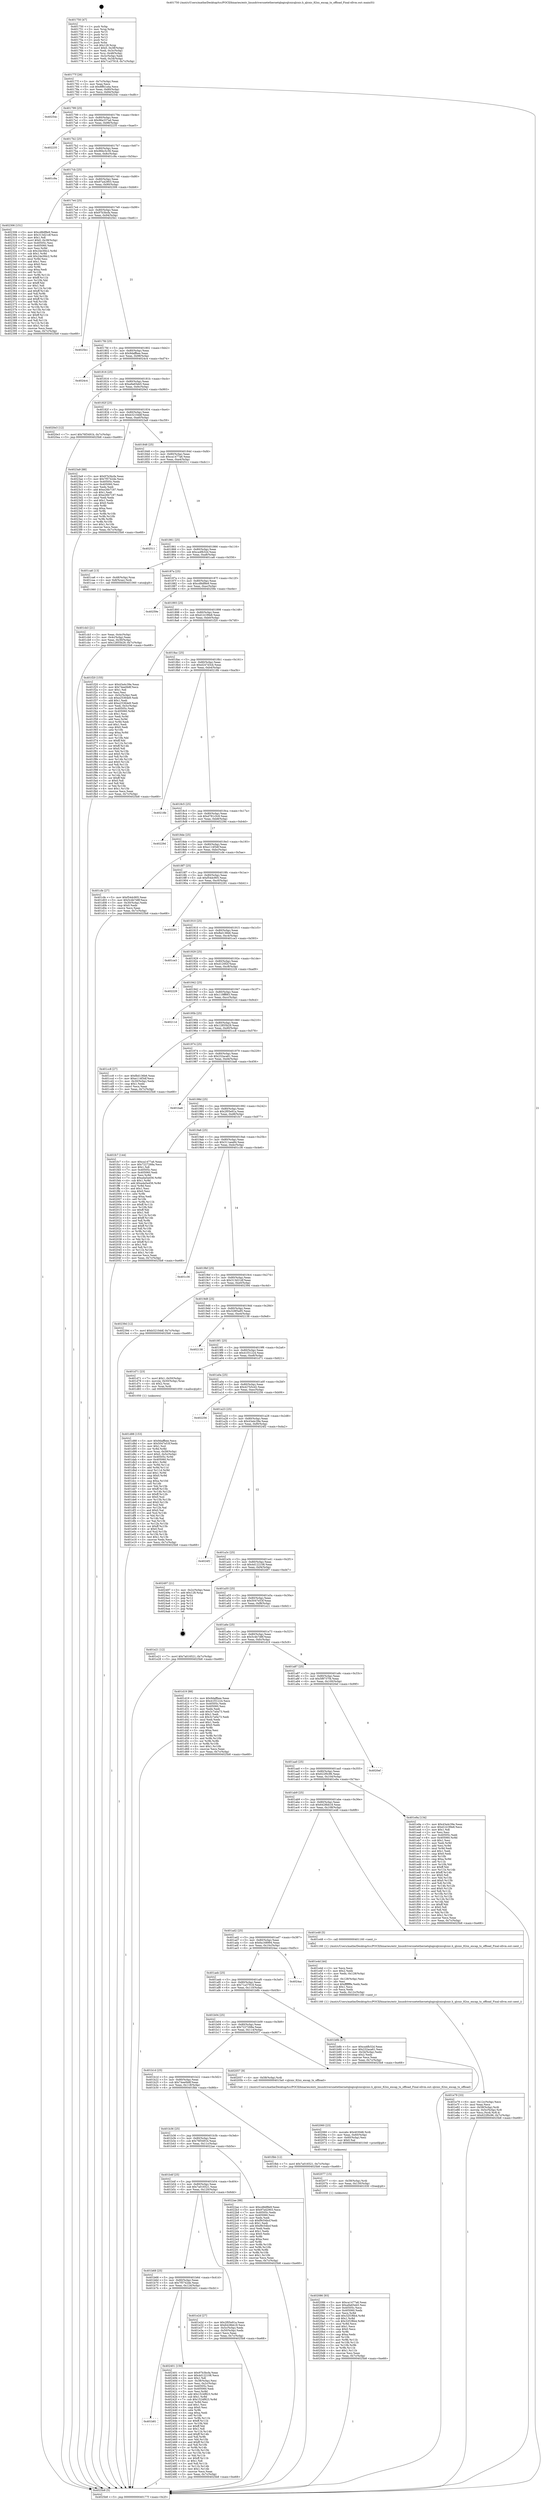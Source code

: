 digraph "0x401750" {
  label = "0x401750 (/mnt/c/Users/mathe/Desktop/tcc/POCII/binaries/extr_linuxdriversnetethernetqlogicqlcnicqlcnic.h_qlcnic_82xx_encap_tx_offload_Final-ollvm.out::main(0))"
  labelloc = "t"
  node[shape=record]

  Entry [label="",width=0.3,height=0.3,shape=circle,fillcolor=black,style=filled]
  "0x40177f" [label="{
     0x40177f [26]\l
     | [instrs]\l
     &nbsp;&nbsp;0x40177f \<+3\>: mov -0x7c(%rbp),%eax\l
     &nbsp;&nbsp;0x401782 \<+2\>: mov %eax,%ecx\l
     &nbsp;&nbsp;0x401784 \<+6\>: sub $0x8ff41a4a,%ecx\l
     &nbsp;&nbsp;0x40178a \<+3\>: mov %eax,-0x80(%rbp)\l
     &nbsp;&nbsp;0x40178d \<+6\>: mov %ecx,-0x84(%rbp)\l
     &nbsp;&nbsp;0x401793 \<+6\>: je 000000000040254c \<main+0xdfc\>\l
  }"]
  "0x40254c" [label="{
     0x40254c\l
  }", style=dashed]
  "0x401799" [label="{
     0x401799 [25]\l
     | [instrs]\l
     &nbsp;&nbsp;0x401799 \<+5\>: jmp 000000000040179e \<main+0x4e\>\l
     &nbsp;&nbsp;0x40179e \<+3\>: mov -0x80(%rbp),%eax\l
     &nbsp;&nbsp;0x4017a1 \<+5\>: sub $0x96a337ad,%eax\l
     &nbsp;&nbsp;0x4017a6 \<+6\>: mov %eax,-0x88(%rbp)\l
     &nbsp;&nbsp;0x4017ac \<+6\>: je 0000000000402235 \<main+0xae5\>\l
  }"]
  Exit [label="",width=0.3,height=0.3,shape=circle,fillcolor=black,style=filled,peripheries=2]
  "0x402235" [label="{
     0x402235\l
  }", style=dashed]
  "0x4017b2" [label="{
     0x4017b2 [25]\l
     | [instrs]\l
     &nbsp;&nbsp;0x4017b2 \<+5\>: jmp 00000000004017b7 \<main+0x67\>\l
     &nbsp;&nbsp;0x4017b7 \<+3\>: mov -0x80(%rbp),%eax\l
     &nbsp;&nbsp;0x4017ba \<+5\>: sub $0x96bc5c56,%eax\l
     &nbsp;&nbsp;0x4017bf \<+6\>: mov %eax,-0x8c(%rbp)\l
     &nbsp;&nbsp;0x4017c5 \<+6\>: je 0000000000401c9a \<main+0x54a\>\l
  }"]
  "0x401b81" [label="{
     0x401b81\l
  }", style=dashed]
  "0x401c9a" [label="{
     0x401c9a\l
  }", style=dashed]
  "0x4017cb" [label="{
     0x4017cb [25]\l
     | [instrs]\l
     &nbsp;&nbsp;0x4017cb \<+5\>: jmp 00000000004017d0 \<main+0x80\>\l
     &nbsp;&nbsp;0x4017d0 \<+3\>: mov -0x80(%rbp),%eax\l
     &nbsp;&nbsp;0x4017d3 \<+5\>: sub $0x97a42903,%eax\l
     &nbsp;&nbsp;0x4017d8 \<+6\>: mov %eax,-0x90(%rbp)\l
     &nbsp;&nbsp;0x4017de \<+6\>: je 0000000000402306 \<main+0xbb6\>\l
  }"]
  "0x402401" [label="{
     0x402401 [150]\l
     | [instrs]\l
     &nbsp;&nbsp;0x402401 \<+5\>: mov $0x97b3bcfa,%eax\l
     &nbsp;&nbsp;0x402406 \<+5\>: mov $0x4d122108,%ecx\l
     &nbsp;&nbsp;0x40240b \<+2\>: mov $0x1,%dl\l
     &nbsp;&nbsp;0x40240d \<+3\>: mov -0x38(%rbp),%esi\l
     &nbsp;&nbsp;0x402410 \<+3\>: mov %esi,-0x2c(%rbp)\l
     &nbsp;&nbsp;0x402413 \<+7\>: mov 0x40505c,%esi\l
     &nbsp;&nbsp;0x40241a \<+7\>: mov 0x405060,%edi\l
     &nbsp;&nbsp;0x402421 \<+3\>: mov %esi,%r8d\l
     &nbsp;&nbsp;0x402424 \<+7\>: add $0x1524f823,%r8d\l
     &nbsp;&nbsp;0x40242b \<+4\>: sub $0x1,%r8d\l
     &nbsp;&nbsp;0x40242f \<+7\>: sub $0x1524f823,%r8d\l
     &nbsp;&nbsp;0x402436 \<+4\>: imul %r8d,%esi\l
     &nbsp;&nbsp;0x40243a \<+3\>: and $0x1,%esi\l
     &nbsp;&nbsp;0x40243d \<+3\>: cmp $0x0,%esi\l
     &nbsp;&nbsp;0x402440 \<+4\>: sete %r9b\l
     &nbsp;&nbsp;0x402444 \<+3\>: cmp $0xa,%edi\l
     &nbsp;&nbsp;0x402447 \<+4\>: setl %r10b\l
     &nbsp;&nbsp;0x40244b \<+3\>: mov %r9b,%r11b\l
     &nbsp;&nbsp;0x40244e \<+4\>: xor $0xff,%r11b\l
     &nbsp;&nbsp;0x402452 \<+3\>: mov %r10b,%bl\l
     &nbsp;&nbsp;0x402455 \<+3\>: xor $0xff,%bl\l
     &nbsp;&nbsp;0x402458 \<+3\>: xor $0x1,%dl\l
     &nbsp;&nbsp;0x40245b \<+3\>: mov %r11b,%r14b\l
     &nbsp;&nbsp;0x40245e \<+4\>: and $0xff,%r14b\l
     &nbsp;&nbsp;0x402462 \<+3\>: and %dl,%r9b\l
     &nbsp;&nbsp;0x402465 \<+3\>: mov %bl,%r15b\l
     &nbsp;&nbsp;0x402468 \<+4\>: and $0xff,%r15b\l
     &nbsp;&nbsp;0x40246c \<+3\>: and %dl,%r10b\l
     &nbsp;&nbsp;0x40246f \<+3\>: or %r9b,%r14b\l
     &nbsp;&nbsp;0x402472 \<+3\>: or %r10b,%r15b\l
     &nbsp;&nbsp;0x402475 \<+3\>: xor %r15b,%r14b\l
     &nbsp;&nbsp;0x402478 \<+3\>: or %bl,%r11b\l
     &nbsp;&nbsp;0x40247b \<+4\>: xor $0xff,%r11b\l
     &nbsp;&nbsp;0x40247f \<+3\>: or $0x1,%dl\l
     &nbsp;&nbsp;0x402482 \<+3\>: and %dl,%r11b\l
     &nbsp;&nbsp;0x402485 \<+3\>: or %r11b,%r14b\l
     &nbsp;&nbsp;0x402488 \<+4\>: test $0x1,%r14b\l
     &nbsp;&nbsp;0x40248c \<+3\>: cmovne %ecx,%eax\l
     &nbsp;&nbsp;0x40248f \<+3\>: mov %eax,-0x7c(%rbp)\l
     &nbsp;&nbsp;0x402492 \<+5\>: jmp 00000000004025b8 \<main+0xe68\>\l
  }"]
  "0x402306" [label="{
     0x402306 [151]\l
     | [instrs]\l
     &nbsp;&nbsp;0x402306 \<+5\>: mov $0xcd8df8e9,%eax\l
     &nbsp;&nbsp;0x40230b \<+5\>: mov $0x313d21df,%ecx\l
     &nbsp;&nbsp;0x402310 \<+2\>: mov $0x1,%dl\l
     &nbsp;&nbsp;0x402312 \<+7\>: movl $0x0,-0x38(%rbp)\l
     &nbsp;&nbsp;0x402319 \<+7\>: mov 0x40505c,%esi\l
     &nbsp;&nbsp;0x402320 \<+7\>: mov 0x405060,%edi\l
     &nbsp;&nbsp;0x402327 \<+3\>: mov %esi,%r8d\l
     &nbsp;&nbsp;0x40232a \<+7\>: sub $0x24e3fdc2,%r8d\l
     &nbsp;&nbsp;0x402331 \<+4\>: sub $0x1,%r8d\l
     &nbsp;&nbsp;0x402335 \<+7\>: add $0x24e3fdc2,%r8d\l
     &nbsp;&nbsp;0x40233c \<+4\>: imul %r8d,%esi\l
     &nbsp;&nbsp;0x402340 \<+3\>: and $0x1,%esi\l
     &nbsp;&nbsp;0x402343 \<+3\>: cmp $0x0,%esi\l
     &nbsp;&nbsp;0x402346 \<+4\>: sete %r9b\l
     &nbsp;&nbsp;0x40234a \<+3\>: cmp $0xa,%edi\l
     &nbsp;&nbsp;0x40234d \<+4\>: setl %r10b\l
     &nbsp;&nbsp;0x402351 \<+3\>: mov %r9b,%r11b\l
     &nbsp;&nbsp;0x402354 \<+4\>: xor $0xff,%r11b\l
     &nbsp;&nbsp;0x402358 \<+3\>: mov %r10b,%bl\l
     &nbsp;&nbsp;0x40235b \<+3\>: xor $0xff,%bl\l
     &nbsp;&nbsp;0x40235e \<+3\>: xor $0x1,%dl\l
     &nbsp;&nbsp;0x402361 \<+3\>: mov %r11b,%r14b\l
     &nbsp;&nbsp;0x402364 \<+4\>: and $0xff,%r14b\l
     &nbsp;&nbsp;0x402368 \<+3\>: and %dl,%r9b\l
     &nbsp;&nbsp;0x40236b \<+3\>: mov %bl,%r15b\l
     &nbsp;&nbsp;0x40236e \<+4\>: and $0xff,%r15b\l
     &nbsp;&nbsp;0x402372 \<+3\>: and %dl,%r10b\l
     &nbsp;&nbsp;0x402375 \<+3\>: or %r9b,%r14b\l
     &nbsp;&nbsp;0x402378 \<+3\>: or %r10b,%r15b\l
     &nbsp;&nbsp;0x40237b \<+3\>: xor %r15b,%r14b\l
     &nbsp;&nbsp;0x40237e \<+3\>: or %bl,%r11b\l
     &nbsp;&nbsp;0x402381 \<+4\>: xor $0xff,%r11b\l
     &nbsp;&nbsp;0x402385 \<+3\>: or $0x1,%dl\l
     &nbsp;&nbsp;0x402388 \<+3\>: and %dl,%r11b\l
     &nbsp;&nbsp;0x40238b \<+3\>: or %r11b,%r14b\l
     &nbsp;&nbsp;0x40238e \<+4\>: test $0x1,%r14b\l
     &nbsp;&nbsp;0x402392 \<+3\>: cmovne %ecx,%eax\l
     &nbsp;&nbsp;0x402395 \<+3\>: mov %eax,-0x7c(%rbp)\l
     &nbsp;&nbsp;0x402398 \<+5\>: jmp 00000000004025b8 \<main+0xe68\>\l
  }"]
  "0x4017e4" [label="{
     0x4017e4 [25]\l
     | [instrs]\l
     &nbsp;&nbsp;0x4017e4 \<+5\>: jmp 00000000004017e9 \<main+0x99\>\l
     &nbsp;&nbsp;0x4017e9 \<+3\>: mov -0x80(%rbp),%eax\l
     &nbsp;&nbsp;0x4017ec \<+5\>: sub $0x97b3bcfa,%eax\l
     &nbsp;&nbsp;0x4017f1 \<+6\>: mov %eax,-0x94(%rbp)\l
     &nbsp;&nbsp;0x4017f7 \<+6\>: je 00000000004025b1 \<main+0xe61\>\l
  }"]
  "0x402086" [label="{
     0x402086 [93]\l
     | [instrs]\l
     &nbsp;&nbsp;0x402086 \<+5\>: mov $0xca1477a6,%eax\l
     &nbsp;&nbsp;0x40208b \<+5\>: mov $0xa9a65eb5,%esi\l
     &nbsp;&nbsp;0x402090 \<+7\>: mov 0x40505c,%ecx\l
     &nbsp;&nbsp;0x402097 \<+7\>: mov 0x405060,%edx\l
     &nbsp;&nbsp;0x40209e \<+3\>: mov %ecx,%r8d\l
     &nbsp;&nbsp;0x4020a1 \<+7\>: add $0x32f1f6b4,%r8d\l
     &nbsp;&nbsp;0x4020a8 \<+4\>: sub $0x1,%r8d\l
     &nbsp;&nbsp;0x4020ac \<+7\>: sub $0x32f1f6b4,%r8d\l
     &nbsp;&nbsp;0x4020b3 \<+4\>: imul %r8d,%ecx\l
     &nbsp;&nbsp;0x4020b7 \<+3\>: and $0x1,%ecx\l
     &nbsp;&nbsp;0x4020ba \<+3\>: cmp $0x0,%ecx\l
     &nbsp;&nbsp;0x4020bd \<+4\>: sete %r9b\l
     &nbsp;&nbsp;0x4020c1 \<+3\>: cmp $0xa,%edx\l
     &nbsp;&nbsp;0x4020c4 \<+4\>: setl %r10b\l
     &nbsp;&nbsp;0x4020c8 \<+3\>: mov %r9b,%r11b\l
     &nbsp;&nbsp;0x4020cb \<+3\>: and %r10b,%r11b\l
     &nbsp;&nbsp;0x4020ce \<+3\>: xor %r10b,%r9b\l
     &nbsp;&nbsp;0x4020d1 \<+3\>: or %r9b,%r11b\l
     &nbsp;&nbsp;0x4020d4 \<+4\>: test $0x1,%r11b\l
     &nbsp;&nbsp;0x4020d8 \<+3\>: cmovne %esi,%eax\l
     &nbsp;&nbsp;0x4020db \<+3\>: mov %eax,-0x7c(%rbp)\l
     &nbsp;&nbsp;0x4020de \<+5\>: jmp 00000000004025b8 \<main+0xe68\>\l
  }"]
  "0x4025b1" [label="{
     0x4025b1\l
  }", style=dashed]
  "0x4017fd" [label="{
     0x4017fd [25]\l
     | [instrs]\l
     &nbsp;&nbsp;0x4017fd \<+5\>: jmp 0000000000401802 \<main+0xb2\>\l
     &nbsp;&nbsp;0x401802 \<+3\>: mov -0x80(%rbp),%eax\l
     &nbsp;&nbsp;0x401805 \<+5\>: sub $0x9daffbee,%eax\l
     &nbsp;&nbsp;0x40180a \<+6\>: mov %eax,-0x98(%rbp)\l
     &nbsp;&nbsp;0x401810 \<+6\>: je 00000000004024c4 \<main+0xd74\>\l
  }"]
  "0x402077" [label="{
     0x402077 [15]\l
     | [instrs]\l
     &nbsp;&nbsp;0x402077 \<+4\>: mov -0x58(%rbp),%rdi\l
     &nbsp;&nbsp;0x40207b \<+6\>: mov %eax,-0x130(%rbp)\l
     &nbsp;&nbsp;0x402081 \<+5\>: call 0000000000401030 \<free@plt\>\l
     | [calls]\l
     &nbsp;&nbsp;0x401030 \{1\} (unknown)\l
  }"]
  "0x4024c4" [label="{
     0x4024c4\l
  }", style=dashed]
  "0x401816" [label="{
     0x401816 [25]\l
     | [instrs]\l
     &nbsp;&nbsp;0x401816 \<+5\>: jmp 000000000040181b \<main+0xcb\>\l
     &nbsp;&nbsp;0x40181b \<+3\>: mov -0x80(%rbp),%eax\l
     &nbsp;&nbsp;0x40181e \<+5\>: sub $0xa9a65eb5,%eax\l
     &nbsp;&nbsp;0x401823 \<+6\>: mov %eax,-0x9c(%rbp)\l
     &nbsp;&nbsp;0x401829 \<+6\>: je 00000000004020e3 \<main+0x993\>\l
  }"]
  "0x402060" [label="{
     0x402060 [23]\l
     | [instrs]\l
     &nbsp;&nbsp;0x402060 \<+10\>: movabs $0x4030d6,%rdi\l
     &nbsp;&nbsp;0x40206a \<+3\>: mov %eax,-0x60(%rbp)\l
     &nbsp;&nbsp;0x40206d \<+3\>: mov -0x60(%rbp),%esi\l
     &nbsp;&nbsp;0x402070 \<+2\>: mov $0x0,%al\l
     &nbsp;&nbsp;0x402072 \<+5\>: call 0000000000401040 \<printf@plt\>\l
     | [calls]\l
     &nbsp;&nbsp;0x401040 \{1\} (unknown)\l
  }"]
  "0x4020e3" [label="{
     0x4020e3 [12]\l
     | [instrs]\l
     &nbsp;&nbsp;0x4020e3 \<+7\>: movl $0x76f3491b,-0x7c(%rbp)\l
     &nbsp;&nbsp;0x4020ea \<+5\>: jmp 00000000004025b8 \<main+0xe68\>\l
  }"]
  "0x40182f" [label="{
     0x40182f [25]\l
     | [instrs]\l
     &nbsp;&nbsp;0x40182f \<+5\>: jmp 0000000000401834 \<main+0xe4\>\l
     &nbsp;&nbsp;0x401834 \<+3\>: mov -0x80(%rbp),%eax\l
     &nbsp;&nbsp;0x401837 \<+5\>: sub $0xb3210ddf,%eax\l
     &nbsp;&nbsp;0x40183c \<+6\>: mov %eax,-0xa0(%rbp)\l
     &nbsp;&nbsp;0x401842 \<+6\>: je 00000000004023a9 \<main+0xc59\>\l
  }"]
  "0x401e79" [label="{
     0x401e79 [33]\l
     | [instrs]\l
     &nbsp;&nbsp;0x401e79 \<+6\>: mov -0x12c(%rbp),%ecx\l
     &nbsp;&nbsp;0x401e7f \<+3\>: imul %eax,%ecx\l
     &nbsp;&nbsp;0x401e82 \<+4\>: mov -0x58(%rbp),%rdi\l
     &nbsp;&nbsp;0x401e86 \<+4\>: movslq -0x5c(%rbp),%r8\l
     &nbsp;&nbsp;0x401e8a \<+4\>: mov %ecx,(%rdi,%r8,4)\l
     &nbsp;&nbsp;0x401e8e \<+7\>: movl $0x622f0c96,-0x7c(%rbp)\l
     &nbsp;&nbsp;0x401e95 \<+5\>: jmp 00000000004025b8 \<main+0xe68\>\l
  }"]
  "0x4023a9" [label="{
     0x4023a9 [88]\l
     | [instrs]\l
     &nbsp;&nbsp;0x4023a9 \<+5\>: mov $0x97b3bcfa,%eax\l
     &nbsp;&nbsp;0x4023ae \<+5\>: mov $0x7f5742de,%ecx\l
     &nbsp;&nbsp;0x4023b3 \<+7\>: mov 0x40505c,%edx\l
     &nbsp;&nbsp;0x4023ba \<+7\>: mov 0x405060,%esi\l
     &nbsp;&nbsp;0x4023c1 \<+2\>: mov %edx,%edi\l
     &nbsp;&nbsp;0x4023c3 \<+6\>: add $0xe26b7187,%edi\l
     &nbsp;&nbsp;0x4023c9 \<+3\>: sub $0x1,%edi\l
     &nbsp;&nbsp;0x4023cc \<+6\>: sub $0xe26b7187,%edi\l
     &nbsp;&nbsp;0x4023d2 \<+3\>: imul %edi,%edx\l
     &nbsp;&nbsp;0x4023d5 \<+3\>: and $0x1,%edx\l
     &nbsp;&nbsp;0x4023d8 \<+3\>: cmp $0x0,%edx\l
     &nbsp;&nbsp;0x4023db \<+4\>: sete %r8b\l
     &nbsp;&nbsp;0x4023df \<+3\>: cmp $0xa,%esi\l
     &nbsp;&nbsp;0x4023e2 \<+4\>: setl %r9b\l
     &nbsp;&nbsp;0x4023e6 \<+3\>: mov %r8b,%r10b\l
     &nbsp;&nbsp;0x4023e9 \<+3\>: and %r9b,%r10b\l
     &nbsp;&nbsp;0x4023ec \<+3\>: xor %r9b,%r8b\l
     &nbsp;&nbsp;0x4023ef \<+3\>: or %r8b,%r10b\l
     &nbsp;&nbsp;0x4023f2 \<+4\>: test $0x1,%r10b\l
     &nbsp;&nbsp;0x4023f6 \<+3\>: cmovne %ecx,%eax\l
     &nbsp;&nbsp;0x4023f9 \<+3\>: mov %eax,-0x7c(%rbp)\l
     &nbsp;&nbsp;0x4023fc \<+5\>: jmp 00000000004025b8 \<main+0xe68\>\l
  }"]
  "0x401848" [label="{
     0x401848 [25]\l
     | [instrs]\l
     &nbsp;&nbsp;0x401848 \<+5\>: jmp 000000000040184d \<main+0xfd\>\l
     &nbsp;&nbsp;0x40184d \<+3\>: mov -0x80(%rbp),%eax\l
     &nbsp;&nbsp;0x401850 \<+5\>: sub $0xca1477a6,%eax\l
     &nbsp;&nbsp;0x401855 \<+6\>: mov %eax,-0xa4(%rbp)\l
     &nbsp;&nbsp;0x40185b \<+6\>: je 0000000000402511 \<main+0xdc1\>\l
  }"]
  "0x401e4d" [label="{
     0x401e4d [44]\l
     | [instrs]\l
     &nbsp;&nbsp;0x401e4d \<+2\>: xor %ecx,%ecx\l
     &nbsp;&nbsp;0x401e4f \<+5\>: mov $0x2,%edx\l
     &nbsp;&nbsp;0x401e54 \<+6\>: mov %edx,-0x128(%rbp)\l
     &nbsp;&nbsp;0x401e5a \<+1\>: cltd\l
     &nbsp;&nbsp;0x401e5b \<+6\>: mov -0x128(%rbp),%esi\l
     &nbsp;&nbsp;0x401e61 \<+2\>: idiv %esi\l
     &nbsp;&nbsp;0x401e63 \<+6\>: imul $0xfffffffe,%edx,%edx\l
     &nbsp;&nbsp;0x401e69 \<+3\>: sub $0x1,%ecx\l
     &nbsp;&nbsp;0x401e6c \<+2\>: sub %ecx,%edx\l
     &nbsp;&nbsp;0x401e6e \<+6\>: mov %edx,-0x12c(%rbp)\l
     &nbsp;&nbsp;0x401e74 \<+5\>: call 0000000000401160 \<next_i\>\l
     | [calls]\l
     &nbsp;&nbsp;0x401160 \{1\} (/mnt/c/Users/mathe/Desktop/tcc/POCII/binaries/extr_linuxdriversnetethernetqlogicqlcnicqlcnic.h_qlcnic_82xx_encap_tx_offload_Final-ollvm.out::next_i)\l
  }"]
  "0x402511" [label="{
     0x402511\l
  }", style=dashed]
  "0x401861" [label="{
     0x401861 [25]\l
     | [instrs]\l
     &nbsp;&nbsp;0x401861 \<+5\>: jmp 0000000000401866 \<main+0x116\>\l
     &nbsp;&nbsp;0x401866 \<+3\>: mov -0x80(%rbp),%eax\l
     &nbsp;&nbsp;0x401869 \<+5\>: sub $0xca4fb32d,%eax\l
     &nbsp;&nbsp;0x40186e \<+6\>: mov %eax,-0xa8(%rbp)\l
     &nbsp;&nbsp;0x401874 \<+6\>: je 0000000000401ca6 \<main+0x556\>\l
  }"]
  "0x401b68" [label="{
     0x401b68 [25]\l
     | [instrs]\l
     &nbsp;&nbsp;0x401b68 \<+5\>: jmp 0000000000401b6d \<main+0x41d\>\l
     &nbsp;&nbsp;0x401b6d \<+3\>: mov -0x80(%rbp),%eax\l
     &nbsp;&nbsp;0x401b70 \<+5\>: sub $0x7f5742de,%eax\l
     &nbsp;&nbsp;0x401b75 \<+6\>: mov %eax,-0x124(%rbp)\l
     &nbsp;&nbsp;0x401b7b \<+6\>: je 0000000000402401 \<main+0xcb1\>\l
  }"]
  "0x401ca6" [label="{
     0x401ca6 [13]\l
     | [instrs]\l
     &nbsp;&nbsp;0x401ca6 \<+4\>: mov -0x48(%rbp),%rax\l
     &nbsp;&nbsp;0x401caa \<+4\>: mov 0x8(%rax),%rdi\l
     &nbsp;&nbsp;0x401cae \<+5\>: call 0000000000401060 \<atoi@plt\>\l
     | [calls]\l
     &nbsp;&nbsp;0x401060 \{1\} (unknown)\l
  }"]
  "0x40187a" [label="{
     0x40187a [25]\l
     | [instrs]\l
     &nbsp;&nbsp;0x40187a \<+5\>: jmp 000000000040187f \<main+0x12f\>\l
     &nbsp;&nbsp;0x40187f \<+3\>: mov -0x80(%rbp),%eax\l
     &nbsp;&nbsp;0x401882 \<+5\>: sub $0xcd8df8e9,%eax\l
     &nbsp;&nbsp;0x401887 \<+6\>: mov %eax,-0xac(%rbp)\l
     &nbsp;&nbsp;0x40188d \<+6\>: je 000000000040259e \<main+0xe4e\>\l
  }"]
  "0x401e2d" [label="{
     0x401e2d [27]\l
     | [instrs]\l
     &nbsp;&nbsp;0x401e2d \<+5\>: mov $0x2f05e91a,%eax\l
     &nbsp;&nbsp;0x401e32 \<+5\>: mov $0x6428bb18,%ecx\l
     &nbsp;&nbsp;0x401e37 \<+3\>: mov -0x5c(%rbp),%edx\l
     &nbsp;&nbsp;0x401e3a \<+3\>: cmp -0x50(%rbp),%edx\l
     &nbsp;&nbsp;0x401e3d \<+3\>: cmovl %ecx,%eax\l
     &nbsp;&nbsp;0x401e40 \<+3\>: mov %eax,-0x7c(%rbp)\l
     &nbsp;&nbsp;0x401e43 \<+5\>: jmp 00000000004025b8 \<main+0xe68\>\l
  }"]
  "0x40259e" [label="{
     0x40259e\l
  }", style=dashed]
  "0x401893" [label="{
     0x401893 [25]\l
     | [instrs]\l
     &nbsp;&nbsp;0x401893 \<+5\>: jmp 0000000000401898 \<main+0x148\>\l
     &nbsp;&nbsp;0x401898 \<+3\>: mov -0x80(%rbp),%eax\l
     &nbsp;&nbsp;0x40189b \<+5\>: sub $0xd14199e8,%eax\l
     &nbsp;&nbsp;0x4018a0 \<+6\>: mov %eax,-0xb0(%rbp)\l
     &nbsp;&nbsp;0x4018a6 \<+6\>: je 0000000000401f20 \<main+0x7d0\>\l
  }"]
  "0x401b4f" [label="{
     0x401b4f [25]\l
     | [instrs]\l
     &nbsp;&nbsp;0x401b4f \<+5\>: jmp 0000000000401b54 \<main+0x404\>\l
     &nbsp;&nbsp;0x401b54 \<+3\>: mov -0x80(%rbp),%eax\l
     &nbsp;&nbsp;0x401b57 \<+5\>: sub $0x7a016521,%eax\l
     &nbsp;&nbsp;0x401b5c \<+6\>: mov %eax,-0x120(%rbp)\l
     &nbsp;&nbsp;0x401b62 \<+6\>: je 0000000000401e2d \<main+0x6dd\>\l
  }"]
  "0x401f20" [label="{
     0x401f20 [155]\l
     | [instrs]\l
     &nbsp;&nbsp;0x401f20 \<+5\>: mov $0x43a4c39e,%eax\l
     &nbsp;&nbsp;0x401f25 \<+5\>: mov $0x74ee0b8f,%ecx\l
     &nbsp;&nbsp;0x401f2a \<+2\>: mov $0x1,%dl\l
     &nbsp;&nbsp;0x401f2c \<+2\>: xor %esi,%esi\l
     &nbsp;&nbsp;0x401f2e \<+3\>: mov -0x5c(%rbp),%edi\l
     &nbsp;&nbsp;0x401f31 \<+6\>: sub $0xe25364e9,%edi\l
     &nbsp;&nbsp;0x401f37 \<+3\>: add $0x1,%edi\l
     &nbsp;&nbsp;0x401f3a \<+6\>: add $0xe25364e9,%edi\l
     &nbsp;&nbsp;0x401f40 \<+3\>: mov %edi,-0x5c(%rbp)\l
     &nbsp;&nbsp;0x401f43 \<+7\>: mov 0x40505c,%edi\l
     &nbsp;&nbsp;0x401f4a \<+8\>: mov 0x405060,%r8d\l
     &nbsp;&nbsp;0x401f52 \<+3\>: sub $0x1,%esi\l
     &nbsp;&nbsp;0x401f55 \<+3\>: mov %edi,%r9d\l
     &nbsp;&nbsp;0x401f58 \<+3\>: add %esi,%r9d\l
     &nbsp;&nbsp;0x401f5b \<+4\>: imul %r9d,%edi\l
     &nbsp;&nbsp;0x401f5f \<+3\>: and $0x1,%edi\l
     &nbsp;&nbsp;0x401f62 \<+3\>: cmp $0x0,%edi\l
     &nbsp;&nbsp;0x401f65 \<+4\>: sete %r10b\l
     &nbsp;&nbsp;0x401f69 \<+4\>: cmp $0xa,%r8d\l
     &nbsp;&nbsp;0x401f6d \<+4\>: setl %r11b\l
     &nbsp;&nbsp;0x401f71 \<+3\>: mov %r10b,%bl\l
     &nbsp;&nbsp;0x401f74 \<+3\>: xor $0xff,%bl\l
     &nbsp;&nbsp;0x401f77 \<+3\>: mov %r11b,%r14b\l
     &nbsp;&nbsp;0x401f7a \<+4\>: xor $0xff,%r14b\l
     &nbsp;&nbsp;0x401f7e \<+3\>: xor $0x0,%dl\l
     &nbsp;&nbsp;0x401f81 \<+3\>: mov %bl,%r15b\l
     &nbsp;&nbsp;0x401f84 \<+4\>: and $0x0,%r15b\l
     &nbsp;&nbsp;0x401f88 \<+3\>: and %dl,%r10b\l
     &nbsp;&nbsp;0x401f8b \<+3\>: mov %r14b,%r12b\l
     &nbsp;&nbsp;0x401f8e \<+4\>: and $0x0,%r12b\l
     &nbsp;&nbsp;0x401f92 \<+3\>: and %dl,%r11b\l
     &nbsp;&nbsp;0x401f95 \<+3\>: or %r10b,%r15b\l
     &nbsp;&nbsp;0x401f98 \<+3\>: or %r11b,%r12b\l
     &nbsp;&nbsp;0x401f9b \<+3\>: xor %r12b,%r15b\l
     &nbsp;&nbsp;0x401f9e \<+3\>: or %r14b,%bl\l
     &nbsp;&nbsp;0x401fa1 \<+3\>: xor $0xff,%bl\l
     &nbsp;&nbsp;0x401fa4 \<+3\>: or $0x0,%dl\l
     &nbsp;&nbsp;0x401fa7 \<+2\>: and %dl,%bl\l
     &nbsp;&nbsp;0x401fa9 \<+3\>: or %bl,%r15b\l
     &nbsp;&nbsp;0x401fac \<+4\>: test $0x1,%r15b\l
     &nbsp;&nbsp;0x401fb0 \<+3\>: cmovne %ecx,%eax\l
     &nbsp;&nbsp;0x401fb3 \<+3\>: mov %eax,-0x7c(%rbp)\l
     &nbsp;&nbsp;0x401fb6 \<+5\>: jmp 00000000004025b8 \<main+0xe68\>\l
  }"]
  "0x4018ac" [label="{
     0x4018ac [25]\l
     | [instrs]\l
     &nbsp;&nbsp;0x4018ac \<+5\>: jmp 00000000004018b1 \<main+0x161\>\l
     &nbsp;&nbsp;0x4018b1 \<+3\>: mov -0x80(%rbp),%eax\l
     &nbsp;&nbsp;0x4018b4 \<+5\>: sub $0xd247d3cb,%eax\l
     &nbsp;&nbsp;0x4018b9 \<+6\>: mov %eax,-0xb4(%rbp)\l
     &nbsp;&nbsp;0x4018bf \<+6\>: je 000000000040218b \<main+0xa3b\>\l
  }"]
  "0x4022ae" [label="{
     0x4022ae [88]\l
     | [instrs]\l
     &nbsp;&nbsp;0x4022ae \<+5\>: mov $0xcd8df8e9,%eax\l
     &nbsp;&nbsp;0x4022b3 \<+5\>: mov $0x97a42903,%ecx\l
     &nbsp;&nbsp;0x4022b8 \<+7\>: mov 0x40505c,%edx\l
     &nbsp;&nbsp;0x4022bf \<+7\>: mov 0x405060,%esi\l
     &nbsp;&nbsp;0x4022c6 \<+2\>: mov %edx,%edi\l
     &nbsp;&nbsp;0x4022c8 \<+6\>: sub $0xf9c54bcf,%edi\l
     &nbsp;&nbsp;0x4022ce \<+3\>: sub $0x1,%edi\l
     &nbsp;&nbsp;0x4022d1 \<+6\>: add $0xf9c54bcf,%edi\l
     &nbsp;&nbsp;0x4022d7 \<+3\>: imul %edi,%edx\l
     &nbsp;&nbsp;0x4022da \<+3\>: and $0x1,%edx\l
     &nbsp;&nbsp;0x4022dd \<+3\>: cmp $0x0,%edx\l
     &nbsp;&nbsp;0x4022e0 \<+4\>: sete %r8b\l
     &nbsp;&nbsp;0x4022e4 \<+3\>: cmp $0xa,%esi\l
     &nbsp;&nbsp;0x4022e7 \<+4\>: setl %r9b\l
     &nbsp;&nbsp;0x4022eb \<+3\>: mov %r8b,%r10b\l
     &nbsp;&nbsp;0x4022ee \<+3\>: and %r9b,%r10b\l
     &nbsp;&nbsp;0x4022f1 \<+3\>: xor %r9b,%r8b\l
     &nbsp;&nbsp;0x4022f4 \<+3\>: or %r8b,%r10b\l
     &nbsp;&nbsp;0x4022f7 \<+4\>: test $0x1,%r10b\l
     &nbsp;&nbsp;0x4022fb \<+3\>: cmovne %ecx,%eax\l
     &nbsp;&nbsp;0x4022fe \<+3\>: mov %eax,-0x7c(%rbp)\l
     &nbsp;&nbsp;0x402301 \<+5\>: jmp 00000000004025b8 \<main+0xe68\>\l
  }"]
  "0x40218b" [label="{
     0x40218b\l
  }", style=dashed]
  "0x4018c5" [label="{
     0x4018c5 [25]\l
     | [instrs]\l
     &nbsp;&nbsp;0x4018c5 \<+5\>: jmp 00000000004018ca \<main+0x17a\>\l
     &nbsp;&nbsp;0x4018ca \<+3\>: mov -0x80(%rbp),%eax\l
     &nbsp;&nbsp;0x4018cd \<+5\>: sub $0xd781c5c9,%eax\l
     &nbsp;&nbsp;0x4018d2 \<+6\>: mov %eax,-0xb8(%rbp)\l
     &nbsp;&nbsp;0x4018d8 \<+6\>: je 000000000040229d \<main+0xb4d\>\l
  }"]
  "0x401b36" [label="{
     0x401b36 [25]\l
     | [instrs]\l
     &nbsp;&nbsp;0x401b36 \<+5\>: jmp 0000000000401b3b \<main+0x3eb\>\l
     &nbsp;&nbsp;0x401b3b \<+3\>: mov -0x80(%rbp),%eax\l
     &nbsp;&nbsp;0x401b3e \<+5\>: sub $0x76f3491b,%eax\l
     &nbsp;&nbsp;0x401b43 \<+6\>: mov %eax,-0x11c(%rbp)\l
     &nbsp;&nbsp;0x401b49 \<+6\>: je 00000000004022ae \<main+0xb5e\>\l
  }"]
  "0x40229d" [label="{
     0x40229d\l
  }", style=dashed]
  "0x4018de" [label="{
     0x4018de [25]\l
     | [instrs]\l
     &nbsp;&nbsp;0x4018de \<+5\>: jmp 00000000004018e3 \<main+0x193\>\l
     &nbsp;&nbsp;0x4018e3 \<+3\>: mov -0x80(%rbp),%eax\l
     &nbsp;&nbsp;0x4018e6 \<+5\>: sub $0xe114f3df,%eax\l
     &nbsp;&nbsp;0x4018eb \<+6\>: mov %eax,-0xbc(%rbp)\l
     &nbsp;&nbsp;0x4018f1 \<+6\>: je 0000000000401cfe \<main+0x5ae\>\l
  }"]
  "0x401fbb" [label="{
     0x401fbb [12]\l
     | [instrs]\l
     &nbsp;&nbsp;0x401fbb \<+7\>: movl $0x7a016521,-0x7c(%rbp)\l
     &nbsp;&nbsp;0x401fc2 \<+5\>: jmp 00000000004025b8 \<main+0xe68\>\l
  }"]
  "0x401cfe" [label="{
     0x401cfe [27]\l
     | [instrs]\l
     &nbsp;&nbsp;0x401cfe \<+5\>: mov $0xf54dc905,%eax\l
     &nbsp;&nbsp;0x401d03 \<+5\>: mov $0x5c4b7d8f,%ecx\l
     &nbsp;&nbsp;0x401d08 \<+3\>: mov -0x30(%rbp),%edx\l
     &nbsp;&nbsp;0x401d0b \<+3\>: cmp $0x0,%edx\l
     &nbsp;&nbsp;0x401d0e \<+3\>: cmove %ecx,%eax\l
     &nbsp;&nbsp;0x401d11 \<+3\>: mov %eax,-0x7c(%rbp)\l
     &nbsp;&nbsp;0x401d14 \<+5\>: jmp 00000000004025b8 \<main+0xe68\>\l
  }"]
  "0x4018f7" [label="{
     0x4018f7 [25]\l
     | [instrs]\l
     &nbsp;&nbsp;0x4018f7 \<+5\>: jmp 00000000004018fc \<main+0x1ac\>\l
     &nbsp;&nbsp;0x4018fc \<+3\>: mov -0x80(%rbp),%eax\l
     &nbsp;&nbsp;0x4018ff \<+5\>: sub $0xf54dc905,%eax\l
     &nbsp;&nbsp;0x401904 \<+6\>: mov %eax,-0xc0(%rbp)\l
     &nbsp;&nbsp;0x40190a \<+6\>: je 0000000000402291 \<main+0xb41\>\l
  }"]
  "0x401b1d" [label="{
     0x401b1d [25]\l
     | [instrs]\l
     &nbsp;&nbsp;0x401b1d \<+5\>: jmp 0000000000401b22 \<main+0x3d2\>\l
     &nbsp;&nbsp;0x401b22 \<+3\>: mov -0x80(%rbp),%eax\l
     &nbsp;&nbsp;0x401b25 \<+5\>: sub $0x74ee0b8f,%eax\l
     &nbsp;&nbsp;0x401b2a \<+6\>: mov %eax,-0x118(%rbp)\l
     &nbsp;&nbsp;0x401b30 \<+6\>: je 0000000000401fbb \<main+0x86b\>\l
  }"]
  "0x402291" [label="{
     0x402291\l
  }", style=dashed]
  "0x401910" [label="{
     0x401910 [25]\l
     | [instrs]\l
     &nbsp;&nbsp;0x401910 \<+5\>: jmp 0000000000401915 \<main+0x1c5\>\l
     &nbsp;&nbsp;0x401915 \<+3\>: mov -0x80(%rbp),%eax\l
     &nbsp;&nbsp;0x401918 \<+5\>: sub $0xfbd136b6,%eax\l
     &nbsp;&nbsp;0x40191d \<+6\>: mov %eax,-0xc4(%rbp)\l
     &nbsp;&nbsp;0x401923 \<+6\>: je 0000000000401ce3 \<main+0x593\>\l
  }"]
  "0x402057" [label="{
     0x402057 [9]\l
     | [instrs]\l
     &nbsp;&nbsp;0x402057 \<+4\>: mov -0x58(%rbp),%rdi\l
     &nbsp;&nbsp;0x40205b \<+5\>: call 00000000004015a0 \<qlcnic_82xx_encap_tx_offload\>\l
     | [calls]\l
     &nbsp;&nbsp;0x4015a0 \{1\} (/mnt/c/Users/mathe/Desktop/tcc/POCII/binaries/extr_linuxdriversnetethernetqlogicqlcnicqlcnic.h_qlcnic_82xx_encap_tx_offload_Final-ollvm.out::qlcnic_82xx_encap_tx_offload)\l
  }"]
  "0x401ce3" [label="{
     0x401ce3\l
  }", style=dashed]
  "0x401929" [label="{
     0x401929 [25]\l
     | [instrs]\l
     &nbsp;&nbsp;0x401929 \<+5\>: jmp 000000000040192e \<main+0x1de\>\l
     &nbsp;&nbsp;0x40192e \<+3\>: mov -0x80(%rbp),%eax\l
     &nbsp;&nbsp;0x401931 \<+5\>: sub $0xd120f2f,%eax\l
     &nbsp;&nbsp;0x401936 \<+6\>: mov %eax,-0xc8(%rbp)\l
     &nbsp;&nbsp;0x40193c \<+6\>: je 0000000000402229 \<main+0xad9\>\l
  }"]
  "0x401d88" [label="{
     0x401d88 [153]\l
     | [instrs]\l
     &nbsp;&nbsp;0x401d88 \<+5\>: mov $0x9daffbee,%ecx\l
     &nbsp;&nbsp;0x401d8d \<+5\>: mov $0x5047e53f,%edx\l
     &nbsp;&nbsp;0x401d92 \<+3\>: mov $0x1,%sil\l
     &nbsp;&nbsp;0x401d95 \<+3\>: xor %r8d,%r8d\l
     &nbsp;&nbsp;0x401d98 \<+4\>: mov %rax,-0x58(%rbp)\l
     &nbsp;&nbsp;0x401d9c \<+7\>: movl $0x0,-0x5c(%rbp)\l
     &nbsp;&nbsp;0x401da3 \<+8\>: mov 0x40505c,%r9d\l
     &nbsp;&nbsp;0x401dab \<+8\>: mov 0x405060,%r10d\l
     &nbsp;&nbsp;0x401db3 \<+4\>: sub $0x1,%r8d\l
     &nbsp;&nbsp;0x401db7 \<+3\>: mov %r9d,%r11d\l
     &nbsp;&nbsp;0x401dba \<+3\>: add %r8d,%r11d\l
     &nbsp;&nbsp;0x401dbd \<+4\>: imul %r11d,%r9d\l
     &nbsp;&nbsp;0x401dc1 \<+4\>: and $0x1,%r9d\l
     &nbsp;&nbsp;0x401dc5 \<+4\>: cmp $0x0,%r9d\l
     &nbsp;&nbsp;0x401dc9 \<+3\>: sete %bl\l
     &nbsp;&nbsp;0x401dcc \<+4\>: cmp $0xa,%r10d\l
     &nbsp;&nbsp;0x401dd0 \<+4\>: setl %r14b\l
     &nbsp;&nbsp;0x401dd4 \<+3\>: mov %bl,%r15b\l
     &nbsp;&nbsp;0x401dd7 \<+4\>: xor $0xff,%r15b\l
     &nbsp;&nbsp;0x401ddb \<+3\>: mov %r14b,%r12b\l
     &nbsp;&nbsp;0x401dde \<+4\>: xor $0xff,%r12b\l
     &nbsp;&nbsp;0x401de2 \<+4\>: xor $0x0,%sil\l
     &nbsp;&nbsp;0x401de6 \<+3\>: mov %r15b,%r13b\l
     &nbsp;&nbsp;0x401de9 \<+4\>: and $0x0,%r13b\l
     &nbsp;&nbsp;0x401ded \<+3\>: and %sil,%bl\l
     &nbsp;&nbsp;0x401df0 \<+3\>: mov %r12b,%al\l
     &nbsp;&nbsp;0x401df3 \<+2\>: and $0x0,%al\l
     &nbsp;&nbsp;0x401df5 \<+3\>: and %sil,%r14b\l
     &nbsp;&nbsp;0x401df8 \<+3\>: or %bl,%r13b\l
     &nbsp;&nbsp;0x401dfb \<+3\>: or %r14b,%al\l
     &nbsp;&nbsp;0x401dfe \<+3\>: xor %al,%r13b\l
     &nbsp;&nbsp;0x401e01 \<+3\>: or %r12b,%r15b\l
     &nbsp;&nbsp;0x401e04 \<+4\>: xor $0xff,%r15b\l
     &nbsp;&nbsp;0x401e08 \<+4\>: or $0x0,%sil\l
     &nbsp;&nbsp;0x401e0c \<+3\>: and %sil,%r15b\l
     &nbsp;&nbsp;0x401e0f \<+3\>: or %r15b,%r13b\l
     &nbsp;&nbsp;0x401e12 \<+4\>: test $0x1,%r13b\l
     &nbsp;&nbsp;0x401e16 \<+3\>: cmovne %edx,%ecx\l
     &nbsp;&nbsp;0x401e19 \<+3\>: mov %ecx,-0x7c(%rbp)\l
     &nbsp;&nbsp;0x401e1c \<+5\>: jmp 00000000004025b8 \<main+0xe68\>\l
  }"]
  "0x402229" [label="{
     0x402229\l
  }", style=dashed]
  "0x401942" [label="{
     0x401942 [25]\l
     | [instrs]\l
     &nbsp;&nbsp;0x401942 \<+5\>: jmp 0000000000401947 \<main+0x1f7\>\l
     &nbsp;&nbsp;0x401947 \<+3\>: mov -0x80(%rbp),%eax\l
     &nbsp;&nbsp;0x40194a \<+5\>: sub $0x119ff883,%eax\l
     &nbsp;&nbsp;0x40194f \<+6\>: mov %eax,-0xcc(%rbp)\l
     &nbsp;&nbsp;0x401955 \<+6\>: je 000000000040211d \<main+0x9cd\>\l
  }"]
  "0x401cb3" [label="{
     0x401cb3 [21]\l
     | [instrs]\l
     &nbsp;&nbsp;0x401cb3 \<+3\>: mov %eax,-0x4c(%rbp)\l
     &nbsp;&nbsp;0x401cb6 \<+3\>: mov -0x4c(%rbp),%eax\l
     &nbsp;&nbsp;0x401cb9 \<+3\>: mov %eax,-0x30(%rbp)\l
     &nbsp;&nbsp;0x401cbc \<+7\>: movl $0x12855b29,-0x7c(%rbp)\l
     &nbsp;&nbsp;0x401cc3 \<+5\>: jmp 00000000004025b8 \<main+0xe68\>\l
  }"]
  "0x40211d" [label="{
     0x40211d\l
  }", style=dashed]
  "0x40195b" [label="{
     0x40195b [25]\l
     | [instrs]\l
     &nbsp;&nbsp;0x40195b \<+5\>: jmp 0000000000401960 \<main+0x210\>\l
     &nbsp;&nbsp;0x401960 \<+3\>: mov -0x80(%rbp),%eax\l
     &nbsp;&nbsp;0x401963 \<+5\>: sub $0x12855b29,%eax\l
     &nbsp;&nbsp;0x401968 \<+6\>: mov %eax,-0xd0(%rbp)\l
     &nbsp;&nbsp;0x40196e \<+6\>: je 0000000000401cc8 \<main+0x578\>\l
  }"]
  "0x401750" [label="{
     0x401750 [47]\l
     | [instrs]\l
     &nbsp;&nbsp;0x401750 \<+1\>: push %rbp\l
     &nbsp;&nbsp;0x401751 \<+3\>: mov %rsp,%rbp\l
     &nbsp;&nbsp;0x401754 \<+2\>: push %r15\l
     &nbsp;&nbsp;0x401756 \<+2\>: push %r14\l
     &nbsp;&nbsp;0x401758 \<+2\>: push %r13\l
     &nbsp;&nbsp;0x40175a \<+2\>: push %r12\l
     &nbsp;&nbsp;0x40175c \<+1\>: push %rbx\l
     &nbsp;&nbsp;0x40175d \<+7\>: sub $0x128,%rsp\l
     &nbsp;&nbsp;0x401764 \<+7\>: movl $0x0,-0x38(%rbp)\l
     &nbsp;&nbsp;0x40176b \<+3\>: mov %edi,-0x3c(%rbp)\l
     &nbsp;&nbsp;0x40176e \<+4\>: mov %rsi,-0x48(%rbp)\l
     &nbsp;&nbsp;0x401772 \<+3\>: mov -0x3c(%rbp),%edi\l
     &nbsp;&nbsp;0x401775 \<+3\>: mov %edi,-0x34(%rbp)\l
     &nbsp;&nbsp;0x401778 \<+7\>: movl $0x71a37918,-0x7c(%rbp)\l
  }"]
  "0x401cc8" [label="{
     0x401cc8 [27]\l
     | [instrs]\l
     &nbsp;&nbsp;0x401cc8 \<+5\>: mov $0xfbd136b6,%eax\l
     &nbsp;&nbsp;0x401ccd \<+5\>: mov $0xe114f3df,%ecx\l
     &nbsp;&nbsp;0x401cd2 \<+3\>: mov -0x30(%rbp),%edx\l
     &nbsp;&nbsp;0x401cd5 \<+3\>: cmp $0x1,%edx\l
     &nbsp;&nbsp;0x401cd8 \<+3\>: cmovl %ecx,%eax\l
     &nbsp;&nbsp;0x401cdb \<+3\>: mov %eax,-0x7c(%rbp)\l
     &nbsp;&nbsp;0x401cde \<+5\>: jmp 00000000004025b8 \<main+0xe68\>\l
  }"]
  "0x401974" [label="{
     0x401974 [25]\l
     | [instrs]\l
     &nbsp;&nbsp;0x401974 \<+5\>: jmp 0000000000401979 \<main+0x229\>\l
     &nbsp;&nbsp;0x401979 \<+3\>: mov -0x80(%rbp),%eax\l
     &nbsp;&nbsp;0x40197c \<+5\>: sub $0x232aca61,%eax\l
     &nbsp;&nbsp;0x401981 \<+6\>: mov %eax,-0xd4(%rbp)\l
     &nbsp;&nbsp;0x401987 \<+6\>: je 0000000000401ba6 \<main+0x456\>\l
  }"]
  "0x4025b8" [label="{
     0x4025b8 [5]\l
     | [instrs]\l
     &nbsp;&nbsp;0x4025b8 \<+5\>: jmp 000000000040177f \<main+0x2f\>\l
  }"]
  "0x401ba6" [label="{
     0x401ba6\l
  }", style=dashed]
  "0x40198d" [label="{
     0x40198d [25]\l
     | [instrs]\l
     &nbsp;&nbsp;0x40198d \<+5\>: jmp 0000000000401992 \<main+0x242\>\l
     &nbsp;&nbsp;0x401992 \<+3\>: mov -0x80(%rbp),%eax\l
     &nbsp;&nbsp;0x401995 \<+5\>: sub $0x2f05e91a,%eax\l
     &nbsp;&nbsp;0x40199a \<+6\>: mov %eax,-0xd8(%rbp)\l
     &nbsp;&nbsp;0x4019a0 \<+6\>: je 0000000000401fc7 \<main+0x877\>\l
  }"]
  "0x401b04" [label="{
     0x401b04 [25]\l
     | [instrs]\l
     &nbsp;&nbsp;0x401b04 \<+5\>: jmp 0000000000401b09 \<main+0x3b9\>\l
     &nbsp;&nbsp;0x401b09 \<+3\>: mov -0x80(%rbp),%eax\l
     &nbsp;&nbsp;0x401b0c \<+5\>: sub $0x7227268a,%eax\l
     &nbsp;&nbsp;0x401b11 \<+6\>: mov %eax,-0x114(%rbp)\l
     &nbsp;&nbsp;0x401b17 \<+6\>: je 0000000000402057 \<main+0x907\>\l
  }"]
  "0x401fc7" [label="{
     0x401fc7 [144]\l
     | [instrs]\l
     &nbsp;&nbsp;0x401fc7 \<+5\>: mov $0xca1477a6,%eax\l
     &nbsp;&nbsp;0x401fcc \<+5\>: mov $0x7227268a,%ecx\l
     &nbsp;&nbsp;0x401fd1 \<+2\>: mov $0x1,%dl\l
     &nbsp;&nbsp;0x401fd3 \<+7\>: mov 0x40505c,%esi\l
     &nbsp;&nbsp;0x401fda \<+7\>: mov 0x405060,%edi\l
     &nbsp;&nbsp;0x401fe1 \<+3\>: mov %esi,%r8d\l
     &nbsp;&nbsp;0x401fe4 \<+7\>: sub $0xa4a5a456,%r8d\l
     &nbsp;&nbsp;0x401feb \<+4\>: sub $0x1,%r8d\l
     &nbsp;&nbsp;0x401fef \<+7\>: add $0xa4a5a456,%r8d\l
     &nbsp;&nbsp;0x401ff6 \<+4\>: imul %r8d,%esi\l
     &nbsp;&nbsp;0x401ffa \<+3\>: and $0x1,%esi\l
     &nbsp;&nbsp;0x401ffd \<+3\>: cmp $0x0,%esi\l
     &nbsp;&nbsp;0x402000 \<+4\>: sete %r9b\l
     &nbsp;&nbsp;0x402004 \<+3\>: cmp $0xa,%edi\l
     &nbsp;&nbsp;0x402007 \<+4\>: setl %r10b\l
     &nbsp;&nbsp;0x40200b \<+3\>: mov %r9b,%r11b\l
     &nbsp;&nbsp;0x40200e \<+4\>: xor $0xff,%r11b\l
     &nbsp;&nbsp;0x402012 \<+3\>: mov %r10b,%bl\l
     &nbsp;&nbsp;0x402015 \<+3\>: xor $0xff,%bl\l
     &nbsp;&nbsp;0x402018 \<+3\>: xor $0x1,%dl\l
     &nbsp;&nbsp;0x40201b \<+3\>: mov %r11b,%r14b\l
     &nbsp;&nbsp;0x40201e \<+4\>: and $0xff,%r14b\l
     &nbsp;&nbsp;0x402022 \<+3\>: and %dl,%r9b\l
     &nbsp;&nbsp;0x402025 \<+3\>: mov %bl,%r15b\l
     &nbsp;&nbsp;0x402028 \<+4\>: and $0xff,%r15b\l
     &nbsp;&nbsp;0x40202c \<+3\>: and %dl,%r10b\l
     &nbsp;&nbsp;0x40202f \<+3\>: or %r9b,%r14b\l
     &nbsp;&nbsp;0x402032 \<+3\>: or %r10b,%r15b\l
     &nbsp;&nbsp;0x402035 \<+3\>: xor %r15b,%r14b\l
     &nbsp;&nbsp;0x402038 \<+3\>: or %bl,%r11b\l
     &nbsp;&nbsp;0x40203b \<+4\>: xor $0xff,%r11b\l
     &nbsp;&nbsp;0x40203f \<+3\>: or $0x1,%dl\l
     &nbsp;&nbsp;0x402042 \<+3\>: and %dl,%r11b\l
     &nbsp;&nbsp;0x402045 \<+3\>: or %r11b,%r14b\l
     &nbsp;&nbsp;0x402048 \<+4\>: test $0x1,%r14b\l
     &nbsp;&nbsp;0x40204c \<+3\>: cmovne %ecx,%eax\l
     &nbsp;&nbsp;0x40204f \<+3\>: mov %eax,-0x7c(%rbp)\l
     &nbsp;&nbsp;0x402052 \<+5\>: jmp 00000000004025b8 \<main+0xe68\>\l
  }"]
  "0x4019a6" [label="{
     0x4019a6 [25]\l
     | [instrs]\l
     &nbsp;&nbsp;0x4019a6 \<+5\>: jmp 00000000004019ab \<main+0x25b\>\l
     &nbsp;&nbsp;0x4019ab \<+3\>: mov -0x80(%rbp),%eax\l
     &nbsp;&nbsp;0x4019ae \<+5\>: sub $0x311aea84,%eax\l
     &nbsp;&nbsp;0x4019b3 \<+6\>: mov %eax,-0xdc(%rbp)\l
     &nbsp;&nbsp;0x4019b9 \<+6\>: je 0000000000401c36 \<main+0x4e6\>\l
  }"]
  "0x401b8b" [label="{
     0x401b8b [27]\l
     | [instrs]\l
     &nbsp;&nbsp;0x401b8b \<+5\>: mov $0xca4fb32d,%eax\l
     &nbsp;&nbsp;0x401b90 \<+5\>: mov $0x232aca61,%ecx\l
     &nbsp;&nbsp;0x401b95 \<+3\>: mov -0x34(%rbp),%edx\l
     &nbsp;&nbsp;0x401b98 \<+3\>: cmp $0x2,%edx\l
     &nbsp;&nbsp;0x401b9b \<+3\>: cmovne %ecx,%eax\l
     &nbsp;&nbsp;0x401b9e \<+3\>: mov %eax,-0x7c(%rbp)\l
     &nbsp;&nbsp;0x401ba1 \<+5\>: jmp 00000000004025b8 \<main+0xe68\>\l
  }"]
  "0x401c36" [label="{
     0x401c36\l
  }", style=dashed]
  "0x4019bf" [label="{
     0x4019bf [25]\l
     | [instrs]\l
     &nbsp;&nbsp;0x4019bf \<+5\>: jmp 00000000004019c4 \<main+0x274\>\l
     &nbsp;&nbsp;0x4019c4 \<+3\>: mov -0x80(%rbp),%eax\l
     &nbsp;&nbsp;0x4019c7 \<+5\>: sub $0x313d21df,%eax\l
     &nbsp;&nbsp;0x4019cc \<+6\>: mov %eax,-0xe0(%rbp)\l
     &nbsp;&nbsp;0x4019d2 \<+6\>: je 000000000040239d \<main+0xc4d\>\l
  }"]
  "0x401aeb" [label="{
     0x401aeb [25]\l
     | [instrs]\l
     &nbsp;&nbsp;0x401aeb \<+5\>: jmp 0000000000401af0 \<main+0x3a0\>\l
     &nbsp;&nbsp;0x401af0 \<+3\>: mov -0x80(%rbp),%eax\l
     &nbsp;&nbsp;0x401af3 \<+5\>: sub $0x71a37918,%eax\l
     &nbsp;&nbsp;0x401af8 \<+6\>: mov %eax,-0x110(%rbp)\l
     &nbsp;&nbsp;0x401afe \<+6\>: je 0000000000401b8b \<main+0x43b\>\l
  }"]
  "0x40239d" [label="{
     0x40239d [12]\l
     | [instrs]\l
     &nbsp;&nbsp;0x40239d \<+7\>: movl $0xb3210ddf,-0x7c(%rbp)\l
     &nbsp;&nbsp;0x4023a4 \<+5\>: jmp 00000000004025b8 \<main+0xe68\>\l
  }"]
  "0x4019d8" [label="{
     0x4019d8 [25]\l
     | [instrs]\l
     &nbsp;&nbsp;0x4019d8 \<+5\>: jmp 00000000004019dd \<main+0x28d\>\l
     &nbsp;&nbsp;0x4019dd \<+3\>: mov -0x80(%rbp),%eax\l
     &nbsp;&nbsp;0x4019e0 \<+5\>: sub $0x328f3a95,%eax\l
     &nbsp;&nbsp;0x4019e5 \<+6\>: mov %eax,-0xe4(%rbp)\l
     &nbsp;&nbsp;0x4019eb \<+6\>: je 0000000000402138 \<main+0x9e8\>\l
  }"]
  "0x4024ac" [label="{
     0x4024ac\l
  }", style=dashed]
  "0x402138" [label="{
     0x402138\l
  }", style=dashed]
  "0x4019f1" [label="{
     0x4019f1 [25]\l
     | [instrs]\l
     &nbsp;&nbsp;0x4019f1 \<+5\>: jmp 00000000004019f6 \<main+0x2a6\>\l
     &nbsp;&nbsp;0x4019f6 \<+3\>: mov -0x80(%rbp),%eax\l
     &nbsp;&nbsp;0x4019f9 \<+5\>: sub $0x41f31224,%eax\l
     &nbsp;&nbsp;0x4019fe \<+6\>: mov %eax,-0xe8(%rbp)\l
     &nbsp;&nbsp;0x401a04 \<+6\>: je 0000000000401d71 \<main+0x621\>\l
  }"]
  "0x401ad2" [label="{
     0x401ad2 [25]\l
     | [instrs]\l
     &nbsp;&nbsp;0x401ad2 \<+5\>: jmp 0000000000401ad7 \<main+0x387\>\l
     &nbsp;&nbsp;0x401ad7 \<+3\>: mov -0x80(%rbp),%eax\l
     &nbsp;&nbsp;0x401ada \<+5\>: sub $0x6a168994,%eax\l
     &nbsp;&nbsp;0x401adf \<+6\>: mov %eax,-0x10c(%rbp)\l
     &nbsp;&nbsp;0x401ae5 \<+6\>: je 00000000004024ac \<main+0xd5c\>\l
  }"]
  "0x401d71" [label="{
     0x401d71 [23]\l
     | [instrs]\l
     &nbsp;&nbsp;0x401d71 \<+7\>: movl $0x1,-0x50(%rbp)\l
     &nbsp;&nbsp;0x401d78 \<+4\>: movslq -0x50(%rbp),%rax\l
     &nbsp;&nbsp;0x401d7c \<+4\>: shl $0x2,%rax\l
     &nbsp;&nbsp;0x401d80 \<+3\>: mov %rax,%rdi\l
     &nbsp;&nbsp;0x401d83 \<+5\>: call 0000000000401050 \<malloc@plt\>\l
     | [calls]\l
     &nbsp;&nbsp;0x401050 \{1\} (unknown)\l
  }"]
  "0x401a0a" [label="{
     0x401a0a [25]\l
     | [instrs]\l
     &nbsp;&nbsp;0x401a0a \<+5\>: jmp 0000000000401a0f \<main+0x2bf\>\l
     &nbsp;&nbsp;0x401a0f \<+3\>: mov -0x80(%rbp),%eax\l
     &nbsp;&nbsp;0x401a12 \<+5\>: sub $0x427b5cd2,%eax\l
     &nbsp;&nbsp;0x401a17 \<+6\>: mov %eax,-0xec(%rbp)\l
     &nbsp;&nbsp;0x401a1d \<+6\>: je 0000000000402256 \<main+0xb06\>\l
  }"]
  "0x401e48" [label="{
     0x401e48 [5]\l
     | [instrs]\l
     &nbsp;&nbsp;0x401e48 \<+5\>: call 0000000000401160 \<next_i\>\l
     | [calls]\l
     &nbsp;&nbsp;0x401160 \{1\} (/mnt/c/Users/mathe/Desktop/tcc/POCII/binaries/extr_linuxdriversnetethernetqlogicqlcnicqlcnic.h_qlcnic_82xx_encap_tx_offload_Final-ollvm.out::next_i)\l
  }"]
  "0x402256" [label="{
     0x402256\l
  }", style=dashed]
  "0x401a23" [label="{
     0x401a23 [25]\l
     | [instrs]\l
     &nbsp;&nbsp;0x401a23 \<+5\>: jmp 0000000000401a28 \<main+0x2d8\>\l
     &nbsp;&nbsp;0x401a28 \<+3\>: mov -0x80(%rbp),%eax\l
     &nbsp;&nbsp;0x401a2b \<+5\>: sub $0x43a4c39e,%eax\l
     &nbsp;&nbsp;0x401a30 \<+6\>: mov %eax,-0xf0(%rbp)\l
     &nbsp;&nbsp;0x401a36 \<+6\>: je 00000000004024f2 \<main+0xda2\>\l
  }"]
  "0x401ab9" [label="{
     0x401ab9 [25]\l
     | [instrs]\l
     &nbsp;&nbsp;0x401ab9 \<+5\>: jmp 0000000000401abe \<main+0x36e\>\l
     &nbsp;&nbsp;0x401abe \<+3\>: mov -0x80(%rbp),%eax\l
     &nbsp;&nbsp;0x401ac1 \<+5\>: sub $0x6428bb18,%eax\l
     &nbsp;&nbsp;0x401ac6 \<+6\>: mov %eax,-0x108(%rbp)\l
     &nbsp;&nbsp;0x401acc \<+6\>: je 0000000000401e48 \<main+0x6f8\>\l
  }"]
  "0x4024f2" [label="{
     0x4024f2\l
  }", style=dashed]
  "0x401a3c" [label="{
     0x401a3c [25]\l
     | [instrs]\l
     &nbsp;&nbsp;0x401a3c \<+5\>: jmp 0000000000401a41 \<main+0x2f1\>\l
     &nbsp;&nbsp;0x401a41 \<+3\>: mov -0x80(%rbp),%eax\l
     &nbsp;&nbsp;0x401a44 \<+5\>: sub $0x4d122108,%eax\l
     &nbsp;&nbsp;0x401a49 \<+6\>: mov %eax,-0xf4(%rbp)\l
     &nbsp;&nbsp;0x401a4f \<+6\>: je 0000000000402497 \<main+0xd47\>\l
  }"]
  "0x401e9a" [label="{
     0x401e9a [134]\l
     | [instrs]\l
     &nbsp;&nbsp;0x401e9a \<+5\>: mov $0x43a4c39e,%eax\l
     &nbsp;&nbsp;0x401e9f \<+5\>: mov $0xd14199e8,%ecx\l
     &nbsp;&nbsp;0x401ea4 \<+2\>: mov $0x1,%dl\l
     &nbsp;&nbsp;0x401ea6 \<+2\>: xor %esi,%esi\l
     &nbsp;&nbsp;0x401ea8 \<+7\>: mov 0x40505c,%edi\l
     &nbsp;&nbsp;0x401eaf \<+8\>: mov 0x405060,%r8d\l
     &nbsp;&nbsp;0x401eb7 \<+3\>: sub $0x1,%esi\l
     &nbsp;&nbsp;0x401eba \<+3\>: mov %edi,%r9d\l
     &nbsp;&nbsp;0x401ebd \<+3\>: add %esi,%r9d\l
     &nbsp;&nbsp;0x401ec0 \<+4\>: imul %r9d,%edi\l
     &nbsp;&nbsp;0x401ec4 \<+3\>: and $0x1,%edi\l
     &nbsp;&nbsp;0x401ec7 \<+3\>: cmp $0x0,%edi\l
     &nbsp;&nbsp;0x401eca \<+4\>: sete %r10b\l
     &nbsp;&nbsp;0x401ece \<+4\>: cmp $0xa,%r8d\l
     &nbsp;&nbsp;0x401ed2 \<+4\>: setl %r11b\l
     &nbsp;&nbsp;0x401ed6 \<+3\>: mov %r10b,%bl\l
     &nbsp;&nbsp;0x401ed9 \<+3\>: xor $0xff,%bl\l
     &nbsp;&nbsp;0x401edc \<+3\>: mov %r11b,%r14b\l
     &nbsp;&nbsp;0x401edf \<+4\>: xor $0xff,%r14b\l
     &nbsp;&nbsp;0x401ee3 \<+3\>: xor $0x0,%dl\l
     &nbsp;&nbsp;0x401ee6 \<+3\>: mov %bl,%r15b\l
     &nbsp;&nbsp;0x401ee9 \<+4\>: and $0x0,%r15b\l
     &nbsp;&nbsp;0x401eed \<+3\>: and %dl,%r10b\l
     &nbsp;&nbsp;0x401ef0 \<+3\>: mov %r14b,%r12b\l
     &nbsp;&nbsp;0x401ef3 \<+4\>: and $0x0,%r12b\l
     &nbsp;&nbsp;0x401ef7 \<+3\>: and %dl,%r11b\l
     &nbsp;&nbsp;0x401efa \<+3\>: or %r10b,%r15b\l
     &nbsp;&nbsp;0x401efd \<+3\>: or %r11b,%r12b\l
     &nbsp;&nbsp;0x401f00 \<+3\>: xor %r12b,%r15b\l
     &nbsp;&nbsp;0x401f03 \<+3\>: or %r14b,%bl\l
     &nbsp;&nbsp;0x401f06 \<+3\>: xor $0xff,%bl\l
     &nbsp;&nbsp;0x401f09 \<+3\>: or $0x0,%dl\l
     &nbsp;&nbsp;0x401f0c \<+2\>: and %dl,%bl\l
     &nbsp;&nbsp;0x401f0e \<+3\>: or %bl,%r15b\l
     &nbsp;&nbsp;0x401f11 \<+4\>: test $0x1,%r15b\l
     &nbsp;&nbsp;0x401f15 \<+3\>: cmovne %ecx,%eax\l
     &nbsp;&nbsp;0x401f18 \<+3\>: mov %eax,-0x7c(%rbp)\l
     &nbsp;&nbsp;0x401f1b \<+5\>: jmp 00000000004025b8 \<main+0xe68\>\l
  }"]
  "0x402497" [label="{
     0x402497 [21]\l
     | [instrs]\l
     &nbsp;&nbsp;0x402497 \<+3\>: mov -0x2c(%rbp),%eax\l
     &nbsp;&nbsp;0x40249a \<+7\>: add $0x128,%rsp\l
     &nbsp;&nbsp;0x4024a1 \<+1\>: pop %rbx\l
     &nbsp;&nbsp;0x4024a2 \<+2\>: pop %r12\l
     &nbsp;&nbsp;0x4024a4 \<+2\>: pop %r13\l
     &nbsp;&nbsp;0x4024a6 \<+2\>: pop %r14\l
     &nbsp;&nbsp;0x4024a8 \<+2\>: pop %r15\l
     &nbsp;&nbsp;0x4024aa \<+1\>: pop %rbp\l
     &nbsp;&nbsp;0x4024ab \<+1\>: ret\l
  }"]
  "0x401a55" [label="{
     0x401a55 [25]\l
     | [instrs]\l
     &nbsp;&nbsp;0x401a55 \<+5\>: jmp 0000000000401a5a \<main+0x30a\>\l
     &nbsp;&nbsp;0x401a5a \<+3\>: mov -0x80(%rbp),%eax\l
     &nbsp;&nbsp;0x401a5d \<+5\>: sub $0x5047e53f,%eax\l
     &nbsp;&nbsp;0x401a62 \<+6\>: mov %eax,-0xf8(%rbp)\l
     &nbsp;&nbsp;0x401a68 \<+6\>: je 0000000000401e21 \<main+0x6d1\>\l
  }"]
  "0x401aa0" [label="{
     0x401aa0 [25]\l
     | [instrs]\l
     &nbsp;&nbsp;0x401aa0 \<+5\>: jmp 0000000000401aa5 \<main+0x355\>\l
     &nbsp;&nbsp;0x401aa5 \<+3\>: mov -0x80(%rbp),%eax\l
     &nbsp;&nbsp;0x401aa8 \<+5\>: sub $0x622f0c96,%eax\l
     &nbsp;&nbsp;0x401aad \<+6\>: mov %eax,-0x104(%rbp)\l
     &nbsp;&nbsp;0x401ab3 \<+6\>: je 0000000000401e9a \<main+0x74a\>\l
  }"]
  "0x401e21" [label="{
     0x401e21 [12]\l
     | [instrs]\l
     &nbsp;&nbsp;0x401e21 \<+7\>: movl $0x7a016521,-0x7c(%rbp)\l
     &nbsp;&nbsp;0x401e28 \<+5\>: jmp 00000000004025b8 \<main+0xe68\>\l
  }"]
  "0x401a6e" [label="{
     0x401a6e [25]\l
     | [instrs]\l
     &nbsp;&nbsp;0x401a6e \<+5\>: jmp 0000000000401a73 \<main+0x323\>\l
     &nbsp;&nbsp;0x401a73 \<+3\>: mov -0x80(%rbp),%eax\l
     &nbsp;&nbsp;0x401a76 \<+5\>: sub $0x5c4b7d8f,%eax\l
     &nbsp;&nbsp;0x401a7b \<+6\>: mov %eax,-0xfc(%rbp)\l
     &nbsp;&nbsp;0x401a81 \<+6\>: je 0000000000401d19 \<main+0x5c9\>\l
  }"]
  "0x4020ef" [label="{
     0x4020ef\l
  }", style=dashed]
  "0x401d19" [label="{
     0x401d19 [88]\l
     | [instrs]\l
     &nbsp;&nbsp;0x401d19 \<+5\>: mov $0x9daffbee,%eax\l
     &nbsp;&nbsp;0x401d1e \<+5\>: mov $0x41f31224,%ecx\l
     &nbsp;&nbsp;0x401d23 \<+7\>: mov 0x40505c,%edx\l
     &nbsp;&nbsp;0x401d2a \<+7\>: mov 0x405060,%esi\l
     &nbsp;&nbsp;0x401d31 \<+2\>: mov %edx,%edi\l
     &nbsp;&nbsp;0x401d33 \<+6\>: add $0x3c7a0a73,%edi\l
     &nbsp;&nbsp;0x401d39 \<+3\>: sub $0x1,%edi\l
     &nbsp;&nbsp;0x401d3c \<+6\>: sub $0x3c7a0a73,%edi\l
     &nbsp;&nbsp;0x401d42 \<+3\>: imul %edi,%edx\l
     &nbsp;&nbsp;0x401d45 \<+3\>: and $0x1,%edx\l
     &nbsp;&nbsp;0x401d48 \<+3\>: cmp $0x0,%edx\l
     &nbsp;&nbsp;0x401d4b \<+4\>: sete %r8b\l
     &nbsp;&nbsp;0x401d4f \<+3\>: cmp $0xa,%esi\l
     &nbsp;&nbsp;0x401d52 \<+4\>: setl %r9b\l
     &nbsp;&nbsp;0x401d56 \<+3\>: mov %r8b,%r10b\l
     &nbsp;&nbsp;0x401d59 \<+3\>: and %r9b,%r10b\l
     &nbsp;&nbsp;0x401d5c \<+3\>: xor %r9b,%r8b\l
     &nbsp;&nbsp;0x401d5f \<+3\>: or %r8b,%r10b\l
     &nbsp;&nbsp;0x401d62 \<+4\>: test $0x1,%r10b\l
     &nbsp;&nbsp;0x401d66 \<+3\>: cmovne %ecx,%eax\l
     &nbsp;&nbsp;0x401d69 \<+3\>: mov %eax,-0x7c(%rbp)\l
     &nbsp;&nbsp;0x401d6c \<+5\>: jmp 00000000004025b8 \<main+0xe68\>\l
  }"]
  "0x401a87" [label="{
     0x401a87 [25]\l
     | [instrs]\l
     &nbsp;&nbsp;0x401a87 \<+5\>: jmp 0000000000401a8c \<main+0x33c\>\l
     &nbsp;&nbsp;0x401a8c \<+3\>: mov -0x80(%rbp),%eax\l
     &nbsp;&nbsp;0x401a8f \<+5\>: sub $0x5f8737f4,%eax\l
     &nbsp;&nbsp;0x401a94 \<+6\>: mov %eax,-0x100(%rbp)\l
     &nbsp;&nbsp;0x401a9a \<+6\>: je 00000000004020ef \<main+0x99f\>\l
  }"]
  Entry -> "0x401750" [label=" 1"]
  "0x40177f" -> "0x40254c" [label=" 0"]
  "0x40177f" -> "0x401799" [label=" 22"]
  "0x402497" -> Exit [label=" 1"]
  "0x401799" -> "0x402235" [label=" 0"]
  "0x401799" -> "0x4017b2" [label=" 22"]
  "0x402401" -> "0x4025b8" [label=" 1"]
  "0x4017b2" -> "0x401c9a" [label=" 0"]
  "0x4017b2" -> "0x4017cb" [label=" 22"]
  "0x401b68" -> "0x401b81" [label=" 0"]
  "0x4017cb" -> "0x402306" [label=" 1"]
  "0x4017cb" -> "0x4017e4" [label=" 21"]
  "0x401b68" -> "0x402401" [label=" 1"]
  "0x4017e4" -> "0x4025b1" [label=" 0"]
  "0x4017e4" -> "0x4017fd" [label=" 21"]
  "0x4023a9" -> "0x4025b8" [label=" 1"]
  "0x4017fd" -> "0x4024c4" [label=" 0"]
  "0x4017fd" -> "0x401816" [label=" 21"]
  "0x40239d" -> "0x4025b8" [label=" 1"]
  "0x401816" -> "0x4020e3" [label=" 1"]
  "0x401816" -> "0x40182f" [label=" 20"]
  "0x402306" -> "0x4025b8" [label=" 1"]
  "0x40182f" -> "0x4023a9" [label=" 1"]
  "0x40182f" -> "0x401848" [label=" 19"]
  "0x4022ae" -> "0x4025b8" [label=" 1"]
  "0x401848" -> "0x402511" [label=" 0"]
  "0x401848" -> "0x401861" [label=" 19"]
  "0x4020e3" -> "0x4025b8" [label=" 1"]
  "0x401861" -> "0x401ca6" [label=" 1"]
  "0x401861" -> "0x40187a" [label=" 18"]
  "0x402086" -> "0x4025b8" [label=" 1"]
  "0x40187a" -> "0x40259e" [label=" 0"]
  "0x40187a" -> "0x401893" [label=" 18"]
  "0x402077" -> "0x402086" [label=" 1"]
  "0x401893" -> "0x401f20" [label=" 1"]
  "0x401893" -> "0x4018ac" [label=" 17"]
  "0x402057" -> "0x402060" [label=" 1"]
  "0x4018ac" -> "0x40218b" [label=" 0"]
  "0x4018ac" -> "0x4018c5" [label=" 17"]
  "0x401fc7" -> "0x4025b8" [label=" 1"]
  "0x4018c5" -> "0x40229d" [label=" 0"]
  "0x4018c5" -> "0x4018de" [label=" 17"]
  "0x401f20" -> "0x4025b8" [label=" 1"]
  "0x4018de" -> "0x401cfe" [label=" 1"]
  "0x4018de" -> "0x4018f7" [label=" 16"]
  "0x401e9a" -> "0x4025b8" [label=" 1"]
  "0x4018f7" -> "0x402291" [label=" 0"]
  "0x4018f7" -> "0x401910" [label=" 16"]
  "0x401e4d" -> "0x401e79" [label=" 1"]
  "0x401910" -> "0x401ce3" [label=" 0"]
  "0x401910" -> "0x401929" [label=" 16"]
  "0x401e48" -> "0x401e4d" [label=" 1"]
  "0x401929" -> "0x402229" [label=" 0"]
  "0x401929" -> "0x401942" [label=" 16"]
  "0x401b4f" -> "0x401b68" [label=" 1"]
  "0x401942" -> "0x40211d" [label=" 0"]
  "0x401942" -> "0x40195b" [label=" 16"]
  "0x401b4f" -> "0x401e2d" [label=" 2"]
  "0x40195b" -> "0x401cc8" [label=" 1"]
  "0x40195b" -> "0x401974" [label=" 15"]
  "0x402060" -> "0x402077" [label=" 1"]
  "0x401974" -> "0x401ba6" [label=" 0"]
  "0x401974" -> "0x40198d" [label=" 15"]
  "0x401b36" -> "0x401b4f" [label=" 3"]
  "0x40198d" -> "0x401fc7" [label=" 1"]
  "0x40198d" -> "0x4019a6" [label=" 14"]
  "0x401b36" -> "0x4022ae" [label=" 1"]
  "0x4019a6" -> "0x401c36" [label=" 0"]
  "0x4019a6" -> "0x4019bf" [label=" 14"]
  "0x401fbb" -> "0x4025b8" [label=" 1"]
  "0x4019bf" -> "0x40239d" [label=" 1"]
  "0x4019bf" -> "0x4019d8" [label=" 13"]
  "0x401b1d" -> "0x401fbb" [label=" 1"]
  "0x4019d8" -> "0x402138" [label=" 0"]
  "0x4019d8" -> "0x4019f1" [label=" 13"]
  "0x401e79" -> "0x4025b8" [label=" 1"]
  "0x4019f1" -> "0x401d71" [label=" 1"]
  "0x4019f1" -> "0x401a0a" [label=" 12"]
  "0x401b04" -> "0x402057" [label=" 1"]
  "0x401a0a" -> "0x402256" [label=" 0"]
  "0x401a0a" -> "0x401a23" [label=" 12"]
  "0x401e2d" -> "0x4025b8" [label=" 2"]
  "0x401a23" -> "0x4024f2" [label=" 0"]
  "0x401a23" -> "0x401a3c" [label=" 12"]
  "0x401d88" -> "0x4025b8" [label=" 1"]
  "0x401a3c" -> "0x402497" [label=" 1"]
  "0x401a3c" -> "0x401a55" [label=" 11"]
  "0x401d71" -> "0x401d88" [label=" 1"]
  "0x401a55" -> "0x401e21" [label=" 1"]
  "0x401a55" -> "0x401a6e" [label=" 10"]
  "0x401cfe" -> "0x4025b8" [label=" 1"]
  "0x401a6e" -> "0x401d19" [label=" 1"]
  "0x401a6e" -> "0x401a87" [label=" 9"]
  "0x401cc8" -> "0x4025b8" [label=" 1"]
  "0x401a87" -> "0x4020ef" [label=" 0"]
  "0x401a87" -> "0x401aa0" [label=" 9"]
  "0x401d19" -> "0x4025b8" [label=" 1"]
  "0x401aa0" -> "0x401e9a" [label=" 1"]
  "0x401aa0" -> "0x401ab9" [label=" 8"]
  "0x401e21" -> "0x4025b8" [label=" 1"]
  "0x401ab9" -> "0x401e48" [label=" 1"]
  "0x401ab9" -> "0x401ad2" [label=" 7"]
  "0x401b04" -> "0x401b1d" [label=" 5"]
  "0x401ad2" -> "0x4024ac" [label=" 0"]
  "0x401ad2" -> "0x401aeb" [label=" 7"]
  "0x401b1d" -> "0x401b36" [label=" 4"]
  "0x401aeb" -> "0x401b8b" [label=" 1"]
  "0x401aeb" -> "0x401b04" [label=" 6"]
  "0x401b8b" -> "0x4025b8" [label=" 1"]
  "0x401750" -> "0x40177f" [label=" 1"]
  "0x4025b8" -> "0x40177f" [label=" 21"]
  "0x401ca6" -> "0x401cb3" [label=" 1"]
  "0x401cb3" -> "0x4025b8" [label=" 1"]
}
